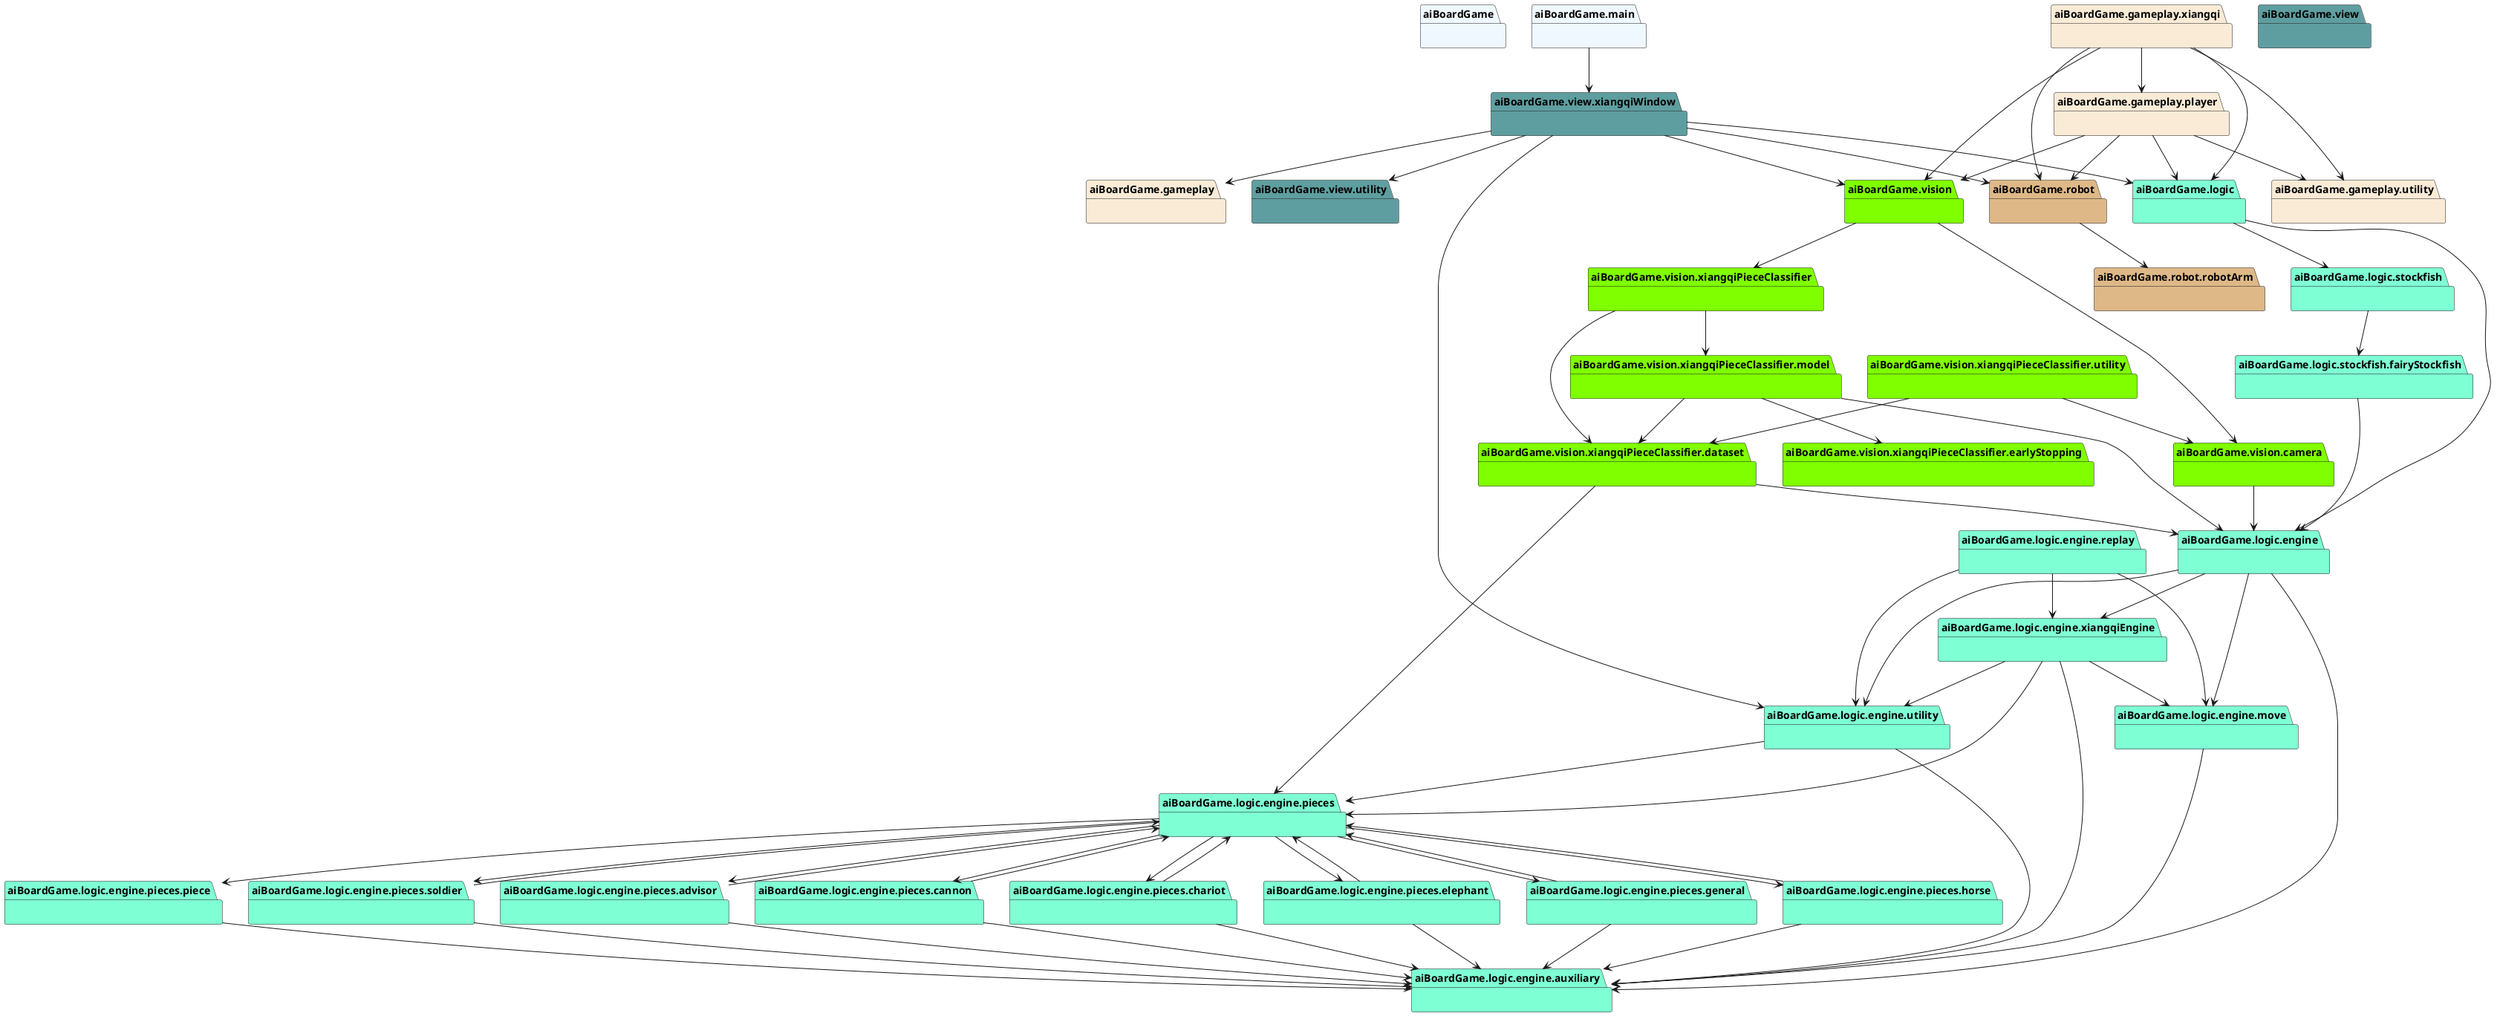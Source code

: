 @startuml packages_package
set namespaceSeparator none
package "aiBoardGame" as aiBoardGame #aliceblue {
}
package "aiBoardGame.gameplay" as aiBoardGame.gameplay #antiquewhite {
}
package "aiBoardGame.gameplay.player" as aiBoardGame.gameplay.player #antiquewhite {
}
package "aiBoardGame.gameplay.utility" as aiBoardGame.gameplay.utility #antiquewhite {
}
package "aiBoardGame.gameplay.xiangqi" as aiBoardGame.gameplay.xiangqi #antiquewhite {
}
package "aiBoardGame.logic" as aiBoardGame.logic #aquamarine {
}
package "aiBoardGame.logic.engine" as aiBoardGame.logic.engine #aquamarine {
}
package "aiBoardGame.logic.engine.auxiliary" as aiBoardGame.logic.engine.auxiliary #aquamarine {
}
package "aiBoardGame.logic.engine.move" as aiBoardGame.logic.engine.move #aquamarine {
}
package "aiBoardGame.logic.engine.pieces" as aiBoardGame.logic.engine.pieces #aquamarine {
}
package "aiBoardGame.logic.engine.pieces.advisor" as aiBoardGame.logic.engine.pieces.advisor #aquamarine {
}
package "aiBoardGame.logic.engine.pieces.cannon" as aiBoardGame.logic.engine.pieces.cannon #aquamarine {
}
package "aiBoardGame.logic.engine.pieces.chariot" as aiBoardGame.logic.engine.pieces.chariot #aquamarine {
}
package "aiBoardGame.logic.engine.pieces.elephant" as aiBoardGame.logic.engine.pieces.elephant #aquamarine {
}
package "aiBoardGame.logic.engine.pieces.general" as aiBoardGame.logic.engine.pieces.general #aquamarine {
}
package "aiBoardGame.logic.engine.pieces.horse" as aiBoardGame.logic.engine.pieces.horse #aquamarine {
}
package "aiBoardGame.logic.engine.pieces.piece" as aiBoardGame.logic.engine.pieces.piece #aquamarine {
}
package "aiBoardGame.logic.engine.pieces.soldier" as aiBoardGame.logic.engine.pieces.soldier #aquamarine {
}
package "aiBoardGame.logic.engine.replay" as aiBoardGame.logic.engine.replay #aquamarine {
}
package "aiBoardGame.logic.engine.utility" as aiBoardGame.logic.engine.utility #aquamarine {
}
package "aiBoardGame.logic.engine.xiangqiEngine" as aiBoardGame.logic.engine.xiangqiEngine #aquamarine {
}
package "aiBoardGame.logic.stockfish" as aiBoardGame.logic.stockfish #aquamarine {
}
package "aiBoardGame.logic.stockfish.fairyStockfish" as aiBoardGame.logic.stockfish.fairyStockfish #aquamarine {
}
package "aiBoardGame.main" as aiBoardGame.main #aliceblue {
}
package "aiBoardGame.robot" as aiBoardGame.robot #burlywood {
}
package "aiBoardGame.robot.robotArm" as aiBoardGame.robot.robotArm #burlywood {
}
package "aiBoardGame.view" as aiBoardGame.view #cadetblue {
}
package "aiBoardGame.view.utility" as aiBoardGame.view.utility #cadetblue {
}
package "aiBoardGame.view.xiangqiWindow" as aiBoardGame.view.xiangqiWindow #cadetblue {
}
package "aiBoardGame.vision" as aiBoardGame.vision #chartreuse {
}
package "aiBoardGame.vision.camera" as aiBoardGame.vision.camera #chartreuse {
}
package "aiBoardGame.vision.xiangqiPieceClassifier" as aiBoardGame.vision.xiangqiPieceClassifier #chartreuse {
}
package "aiBoardGame.vision.xiangqiPieceClassifier.dataset" as aiBoardGame.vision.xiangqiPieceClassifier.dataset #chartreuse {
}
package "aiBoardGame.vision.xiangqiPieceClassifier.earlyStopping" as aiBoardGame.vision.xiangqiPieceClassifier.earlyStopping #chartreuse {
}
package "aiBoardGame.vision.xiangqiPieceClassifier.model" as aiBoardGame.vision.xiangqiPieceClassifier.model #chartreuse {
}
package "aiBoardGame.vision.xiangqiPieceClassifier.utility" as aiBoardGame.vision.xiangqiPieceClassifier.utility #chartreuse {
}
aiBoardGame.gameplay.player --> aiBoardGame.gameplay.utility
aiBoardGame.gameplay.player --> aiBoardGame.logic
aiBoardGame.gameplay.player --> aiBoardGame.robot
aiBoardGame.gameplay.player --> aiBoardGame.vision
aiBoardGame.gameplay.xiangqi --> aiBoardGame.gameplay.player
aiBoardGame.gameplay.xiangqi --> aiBoardGame.gameplay.utility
aiBoardGame.gameplay.xiangqi --> aiBoardGame.logic
aiBoardGame.gameplay.xiangqi --> aiBoardGame.robot
aiBoardGame.gameplay.xiangqi --> aiBoardGame.vision
aiBoardGame.logic --> aiBoardGame.logic.engine
aiBoardGame.logic --> aiBoardGame.logic.stockfish
aiBoardGame.logic.engine --> aiBoardGame.logic.engine.auxiliary
aiBoardGame.logic.engine --> aiBoardGame.logic.engine.move
aiBoardGame.logic.engine --> aiBoardGame.logic.engine.utility
aiBoardGame.logic.engine --> aiBoardGame.logic.engine.xiangqiEngine
aiBoardGame.logic.engine.move --> aiBoardGame.logic.engine.auxiliary
aiBoardGame.logic.engine.pieces --> aiBoardGame.logic.engine.pieces.advisor
aiBoardGame.logic.engine.pieces --> aiBoardGame.logic.engine.pieces.cannon
aiBoardGame.logic.engine.pieces --> aiBoardGame.logic.engine.pieces.chariot
aiBoardGame.logic.engine.pieces --> aiBoardGame.logic.engine.pieces.elephant
aiBoardGame.logic.engine.pieces --> aiBoardGame.logic.engine.pieces.general
aiBoardGame.logic.engine.pieces --> aiBoardGame.logic.engine.pieces.horse
aiBoardGame.logic.engine.pieces --> aiBoardGame.logic.engine.pieces.piece
aiBoardGame.logic.engine.pieces --> aiBoardGame.logic.engine.pieces.soldier
aiBoardGame.logic.engine.pieces.advisor --> aiBoardGame.logic.engine.auxiliary
aiBoardGame.logic.engine.pieces.advisor --> aiBoardGame.logic.engine.pieces
aiBoardGame.logic.engine.pieces.cannon --> aiBoardGame.logic.engine.auxiliary
aiBoardGame.logic.engine.pieces.cannon --> aiBoardGame.logic.engine.pieces
aiBoardGame.logic.engine.pieces.chariot --> aiBoardGame.logic.engine.auxiliary
aiBoardGame.logic.engine.pieces.chariot --> aiBoardGame.logic.engine.pieces
aiBoardGame.logic.engine.pieces.elephant --> aiBoardGame.logic.engine.auxiliary
aiBoardGame.logic.engine.pieces.elephant --> aiBoardGame.logic.engine.pieces
aiBoardGame.logic.engine.pieces.general --> aiBoardGame.logic.engine.auxiliary
aiBoardGame.logic.engine.pieces.general --> aiBoardGame.logic.engine.pieces
aiBoardGame.logic.engine.pieces.horse --> aiBoardGame.logic.engine.auxiliary
aiBoardGame.logic.engine.pieces.horse --> aiBoardGame.logic.engine.pieces
aiBoardGame.logic.engine.pieces.piece --> aiBoardGame.logic.engine.auxiliary
aiBoardGame.logic.engine.pieces.soldier --> aiBoardGame.logic.engine.auxiliary
aiBoardGame.logic.engine.pieces.soldier --> aiBoardGame.logic.engine.pieces
aiBoardGame.logic.engine.replay --> aiBoardGame.logic.engine.move
aiBoardGame.logic.engine.replay --> aiBoardGame.logic.engine.utility
aiBoardGame.logic.engine.replay --> aiBoardGame.logic.engine.xiangqiEngine
aiBoardGame.logic.engine.utility --> aiBoardGame.logic.engine.auxiliary
aiBoardGame.logic.engine.utility --> aiBoardGame.logic.engine.pieces
aiBoardGame.logic.engine.xiangqiEngine --> aiBoardGame.logic.engine.auxiliary
aiBoardGame.logic.engine.xiangqiEngine --> aiBoardGame.logic.engine.move
aiBoardGame.logic.engine.xiangqiEngine --> aiBoardGame.logic.engine.pieces
aiBoardGame.logic.engine.xiangqiEngine --> aiBoardGame.logic.engine.utility
aiBoardGame.logic.stockfish --> aiBoardGame.logic.stockfish.fairyStockfish
aiBoardGame.logic.stockfish.fairyStockfish --> aiBoardGame.logic.engine
aiBoardGame.main --> aiBoardGame.view.xiangqiWindow
aiBoardGame.robot --> aiBoardGame.robot.robotArm
aiBoardGame.view.xiangqiWindow --> aiBoardGame.gameplay
aiBoardGame.view.xiangqiWindow --> aiBoardGame.logic
aiBoardGame.view.xiangqiWindow --> aiBoardGame.logic.engine.utility
aiBoardGame.view.xiangqiWindow --> aiBoardGame.robot
aiBoardGame.view.xiangqiWindow --> aiBoardGame.view.utility
aiBoardGame.view.xiangqiWindow --> aiBoardGame.vision
aiBoardGame.vision --> aiBoardGame.vision.camera
aiBoardGame.vision --> aiBoardGame.vision.xiangqiPieceClassifier
aiBoardGame.vision.camera --> aiBoardGame.logic.engine
aiBoardGame.vision.xiangqiPieceClassifier --> aiBoardGame.vision.xiangqiPieceClassifier.dataset
aiBoardGame.vision.xiangqiPieceClassifier --> aiBoardGame.vision.xiangqiPieceClassifier.model
aiBoardGame.vision.xiangqiPieceClassifier.dataset --> aiBoardGame.logic.engine
aiBoardGame.vision.xiangqiPieceClassifier.dataset --> aiBoardGame.logic.engine.pieces
aiBoardGame.vision.xiangqiPieceClassifier.model --> aiBoardGame.logic.engine
aiBoardGame.vision.xiangqiPieceClassifier.model --> aiBoardGame.vision.xiangqiPieceClassifier.dataset
aiBoardGame.vision.xiangqiPieceClassifier.model --> aiBoardGame.vision.xiangqiPieceClassifier.earlyStopping
aiBoardGame.vision.xiangqiPieceClassifier.utility --> aiBoardGame.vision.camera
aiBoardGame.vision.xiangqiPieceClassifier.utility --> aiBoardGame.vision.xiangqiPieceClassifier.dataset
@enduml
